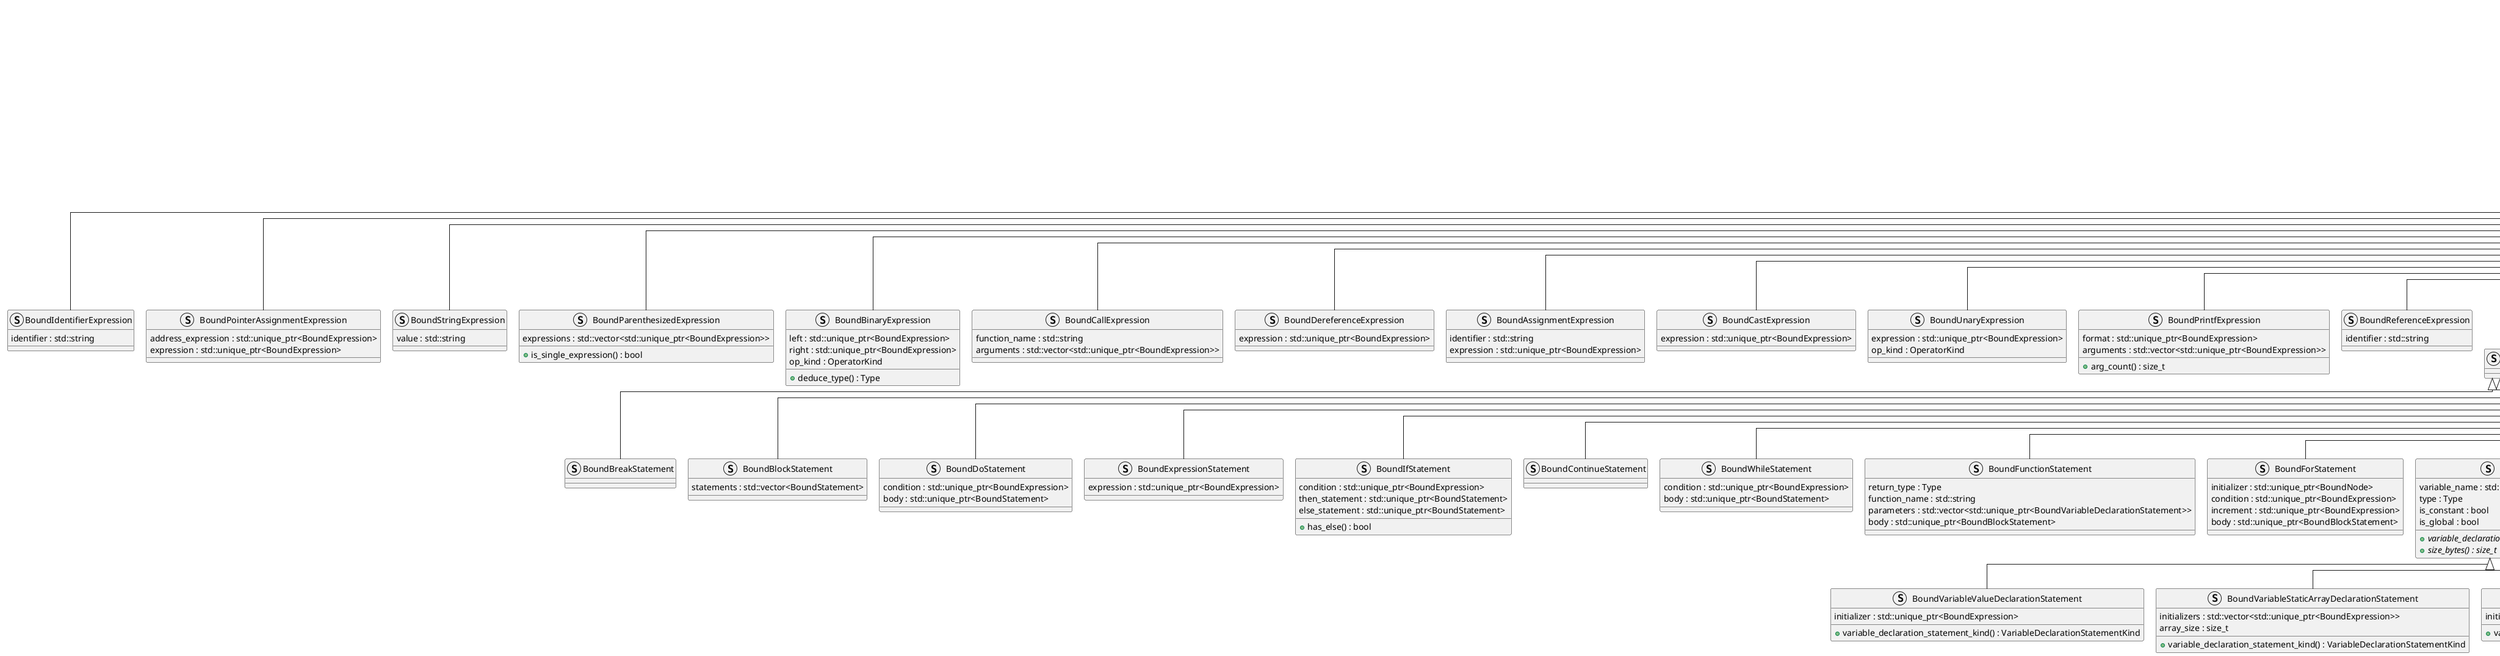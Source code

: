 @startuml binding
!pragma layout elk
' enum BoundNodeKind
' skinparam linetype polyline
' skinparam linetype ortho

struct Type{
    + base_type : BaseType
    + modifiers : std::vector<Modifier>
    + alias : std::optional<std::string>

    + size_bytes() : size_t
    + operator<<()
    + operator==()
    + operator!=()
    + deduce_type<>() : Type
    + {static} from_string(std::string) : std::optional<Type>
}


abstract BoundNode {
    {abstract} + bound_node_kind() : BoundNodeKind
    + is_statement() : bool
    + is_expression() : bool
}

together {

struct BoundExpression{
    type : Type
}
struct BoundExpressionStatement{
    expression : std::unique_ptr<BoundExpression>

    ' + bound_node_kind() : BoundNodeKind
}

struct BoundBlockStatement{
    statements : std::vector<BoundStatement>
    ' + bound_node_kind() : BoundNodeKind
}

struct BoundLiteralExpression {
    value : Type::Value

    ' + bound_node_kind() : BoundNodeKind
}

struct BoundBinaryExpression{
    left : std::unique_ptr<BoundExpression>
    right : std::unique_ptr<BoundExpression>
    op_kind : OperatorKind

    ' + bound_node_kind() : BoundNodeKind
    + deduce_type() : Type

}

struct BoundCastExpression{
    expression : std::unique_ptr<BoundExpression>

    ' + bound_node_kind() : BoundNodeKind
}
}

struct BoundParenthesizedExpression{
    expressions : std::vector<std::unique_ptr<BoundExpression>>
    + is_single_expression() : bool

    ' + bound_node_kind() : BoundNodeKind
}

struct BoundIdentifierExpression{
    identifier : std::string

    ' + bound_node_kind() : BoundNodeKind
}

struct BoundAssignmentExpression{
    identifier : std::string
    expression : std::unique_ptr<BoundExpression>
    ' + bound_node_kind() : BoundNodeKind
}

struct BoundCallExpression{
    function_name : std::string
    arguments : std::vector<std::unique_ptr<BoundExpression>>
    ' + bound_node_kind() : BoundNodeKind
}


struct BoundReferenceExpression{
    identifier : std::string
    ' + bound_node_kind() : BoundNodeKind
}

struct BoundDereferenceExpression{
    expression : std::unique_ptr<BoundExpression>
    ' + bound_node_kind() : BoundNodeKind
}

struct BoundPointerAssignmentExpression{
    address_expression : std::unique_ptr<BoundExpression>
    expression : std::unique_ptr<BoundExpression>
    ' + bound_node_kind() : BoundNodeKind
}

struct BoundUnaryExpression{
    expression : std::unique_ptr<BoundExpression>
    op_kind : OperatorKind
    ' + bound_node_kind() : BoundNodeKind
}

struct BoundStringExpression{
    value : std::string
    ' + bound_node_kind() : BoundNodeKind
}

struct BoundPrintfExpression {
    format : std::unique_ptr<BoundExpression>
    arguments : std::vector<std::unique_ptr<BoundExpression>>

    + arg_count() : size_t
}

together {
struct BoundStatement
struct BoundVariableDeclarationStatement{
    variable_name : std::string
    type : Type
    is_constant : bool
    is_global : bool

    ' + bound_node_kind() : BoundNodeKind
    {abstract} + variable_declaration_statement_kind() : VariableDeclarationStatementKind
    {abstract} + size_bytes() : size_t
}

struct BoundVariableValueDeclarationStatement{
    initializer : std::unique_ptr<BoundExpression>

    + variable_declaration_statement_kind() : VariableDeclarationStatementKind
    ' + size_bytes() : size_t
}

struct BoundVariablePointerDeclarationStatement{
    initializer : std::unique_ptr<BoundExpression>

    + variable_declaration_statement_kind() : VariableDeclarationStatementKind
    ' + size_bytes() : size_t
}

struct BoundVariableStaticArrayDeclarationStatement{
    initializers : std::vector<std::unique_ptr<BoundExpression>>
    array_size : size_t

    + variable_declaration_statement_kind() : VariableDeclarationStatementKind
    ' + size_bytes() : size_t
}

struct BoundIfStatement{
    condition : std::unique_ptr<BoundExpression>
    then_statement : std::unique_ptr<BoundStatement>
    else_statement : std::unique_ptr<BoundStatement>

    + has_else() : bool
}

struct BoundWhileStatement{
    condition : std::unique_ptr<BoundExpression>
    body : std::unique_ptr<BoundStatement>
}

struct BoundDoStatement{
    condition : std::unique_ptr<BoundExpression>
    body : std::unique_ptr<BoundStatement>
}

struct BoundForStatement{
    initializer : std::unique_ptr<BoundNode>
    condition : std::unique_ptr<BoundExpression>
    increment : std::unique_ptr<BoundExpression>
    body : std::unique_ptr<BoundBlockStatement>
}

}


struct BoundBreakStatement{
}

struct BoundContinueStatement{
}

struct BoundFunctionStatement{
    return_type : Type
    function_name : std::string
    parameters : std::vector<std::unique_ptr<BoundVariableDeclarationStatement>>
    body : std::unique_ptr<BoundBlockStatement>
}


BoundNode <|-- BoundStatement
BoundStatement <|-- BoundExpressionStatement
BoundStatement <|-- BoundBlockStatement
BoundStatement <|-- BoundVariableDeclarationStatement
BoundVariableDeclarationStatement <|-- BoundVariableValueDeclarationStatement
BoundVariableDeclarationStatement <|-- BoundVariablePointerDeclarationStatement
BoundVariableDeclarationStatement <|-- BoundVariableStaticArrayDeclarationStatement
BoundStatement <|-- BoundIfStatement
BoundStatement <|-- BoundWhileStatement
BoundStatement <|-- BoundDoStatement
BoundStatement <|-- BoundBreakStatement
BoundStatement <|-- BoundContinueStatement
BoundStatement <|-- BoundFunctionStatement
BoundStatement <|-- BoundForStatement


BoundExpression -[hidden]- BoundStatement

' BoundNode <|-left- BoundExpression
BoundExpression -up-|> BoundNode
BoundExpression <|-- BoundLiteralExpression
BoundExpression <|-- BoundBinaryExpression
BoundExpression <|-- BoundCastExpression
BoundExpression <|-- BoundParenthesizedExpression
BoundExpression <|-- BoundIdentifierExpression
BoundExpression <|-- BoundAssignmentExpression
BoundExpression <|-- BoundCallExpression
BoundExpression <|-- BoundReferenceExpression
BoundExpression <|-- BoundDereferenceExpression
BoundExpression <|-- BoundPointerAssignmentExpression
BoundExpression <|-- BoundUnaryExpression
BoundExpression <|-- BoundStringExpression
BoundExpression <|-- BoundPrintfExpression



@enduml
